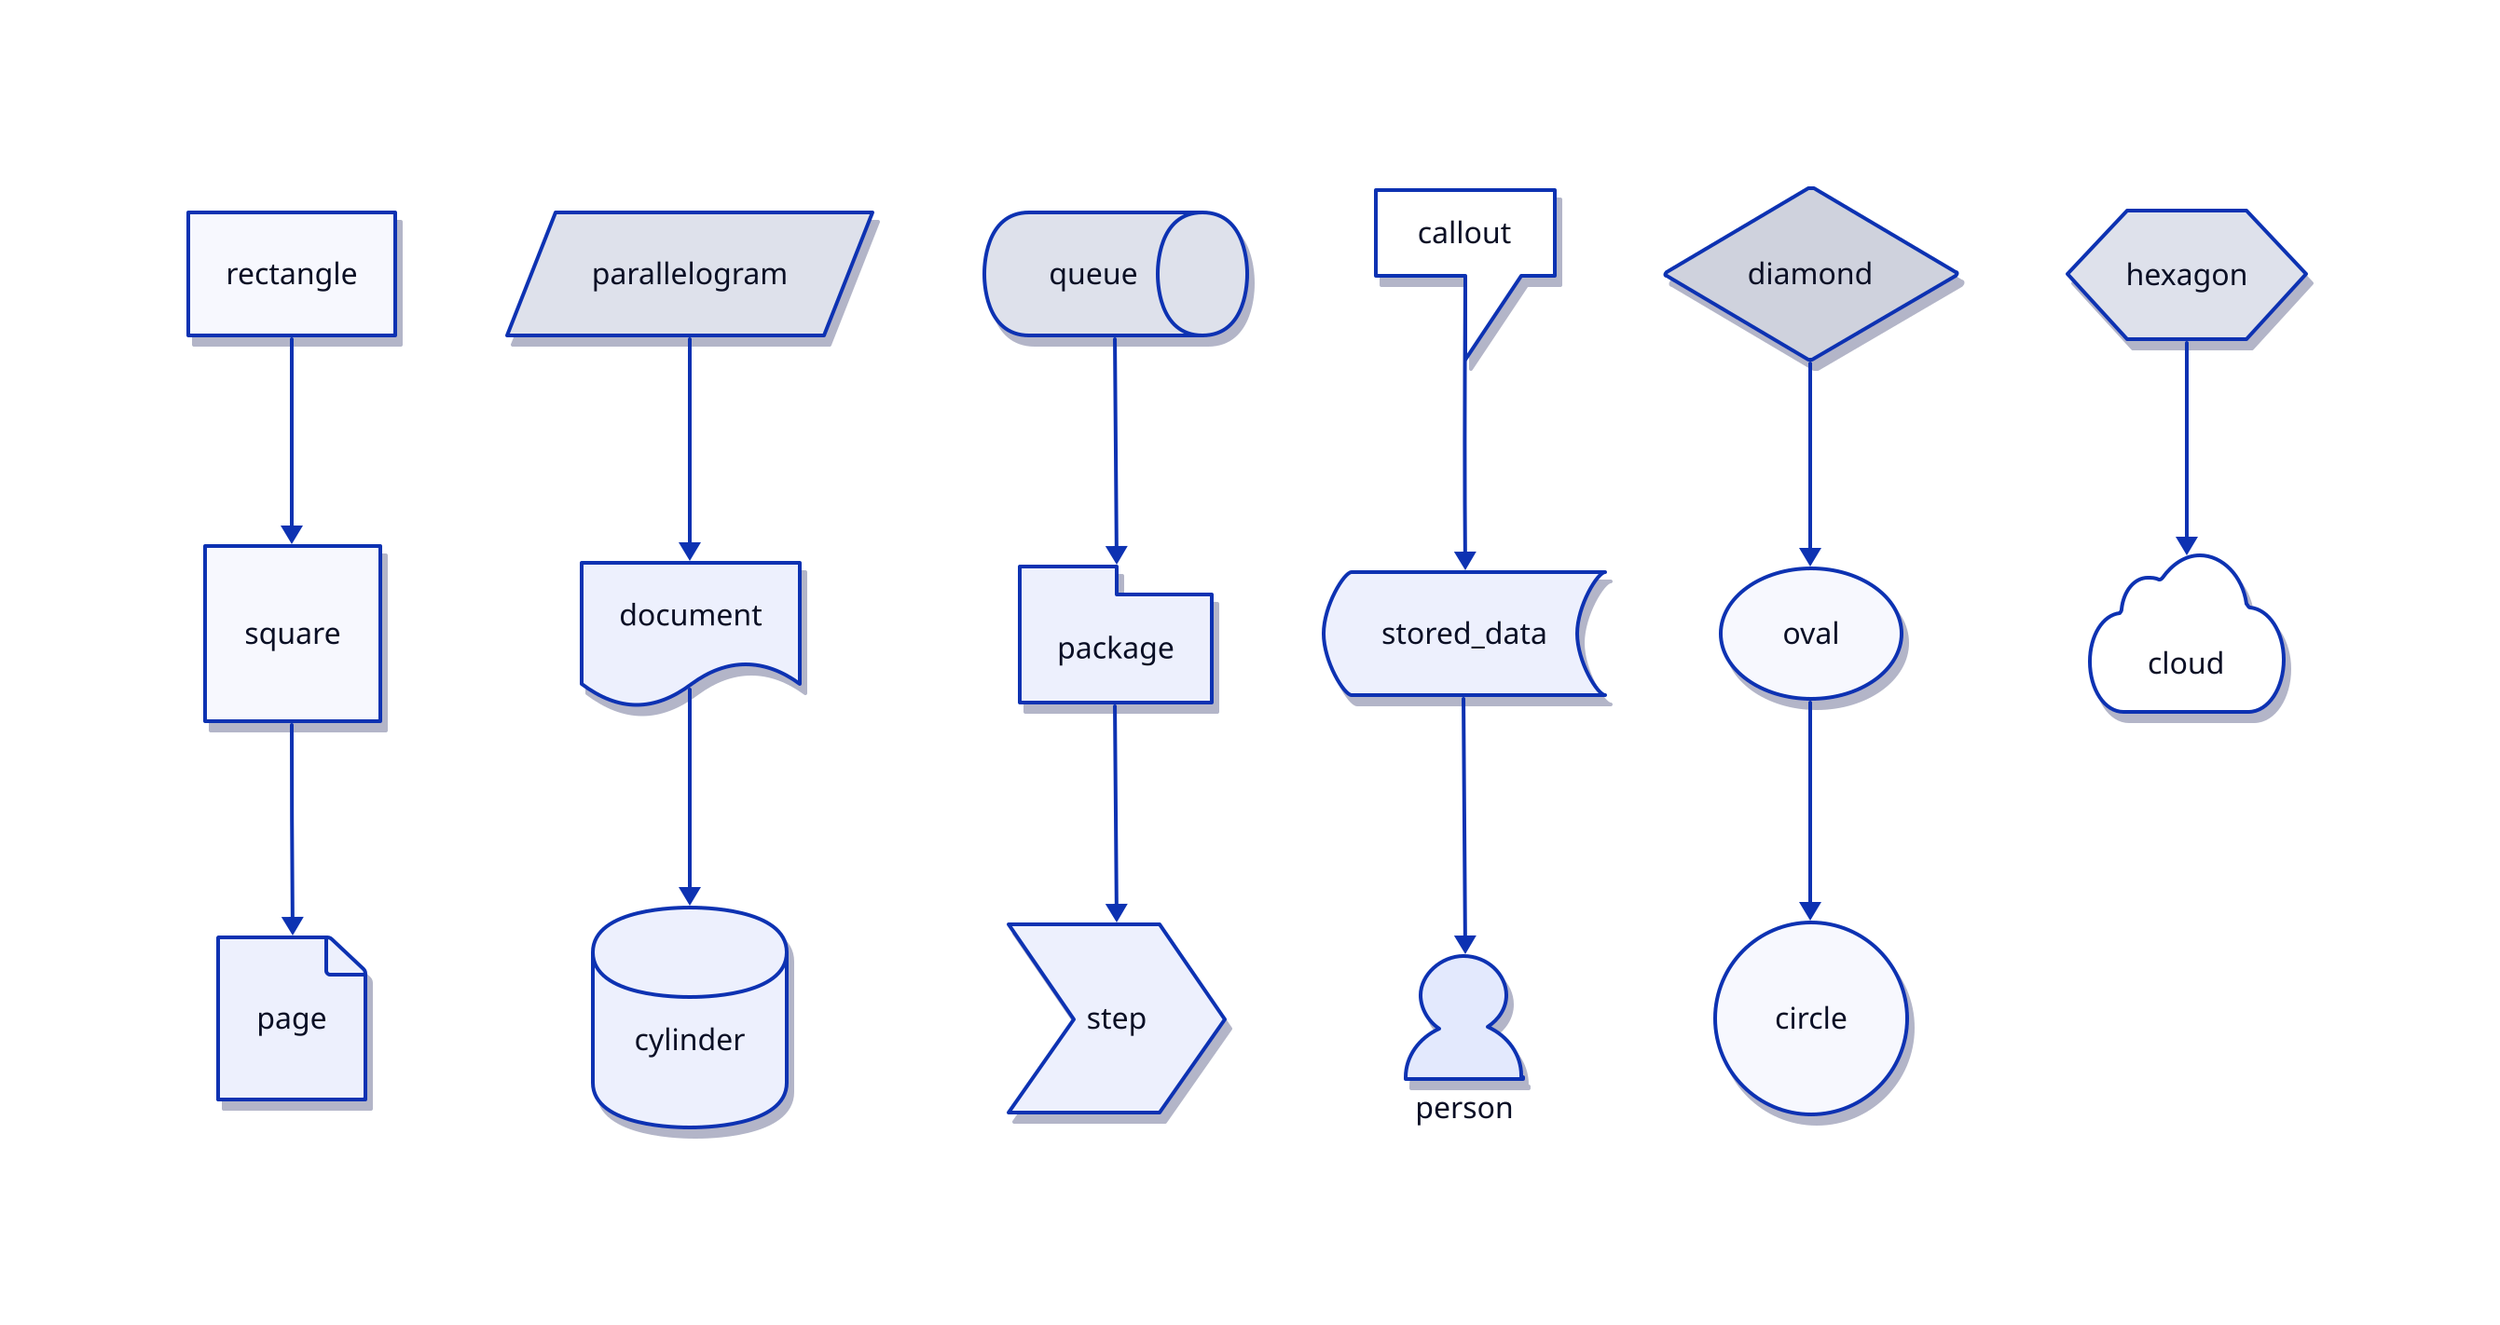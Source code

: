 
rectangle: {shape: "rectangle"}
square: {shape: "square"}
page: {shape: "page"}
parallelogram: {shape: "parallelogram"}
document: {shape: "document"}
cylinder: {shape: "cylinder"}
queue: {shape: "queue"}
package: {shape: "package"}
step: {shape: "step"}
callout: {shape: "callout"}
stored_data: {shape: "stored_data"}
person: {shape: "person"}
diamond: {shape: "diamond"}
oval: {shape: "oval"}
circle: {shape: "circle"}
hexagon: {shape: "hexagon"}
cloud: {shape: "cloud"}

rectangle -> square -> page
parallelogram -> document -> cylinder
queue -> package -> step
callout -> stored_data -> person
diamond -> oval -> circle
hexagon -> cloud

rectangle.style.shadow: true
square.style.shadow: true
page.style.shadow: true
parallelogram.style.shadow: true
document.style.shadow: true
cylinder.style.shadow: true
queue.style.shadow: true
package.style.shadow: true
step.style.shadow: true
callout.style.shadow: true
stored_data.style.shadow: true
person.style.shadow: true
diamond.style.shadow: true
oval.style.shadow: true
circle.style.shadow: true
hexagon.style.shadow: true
cloud.style.shadow: true
